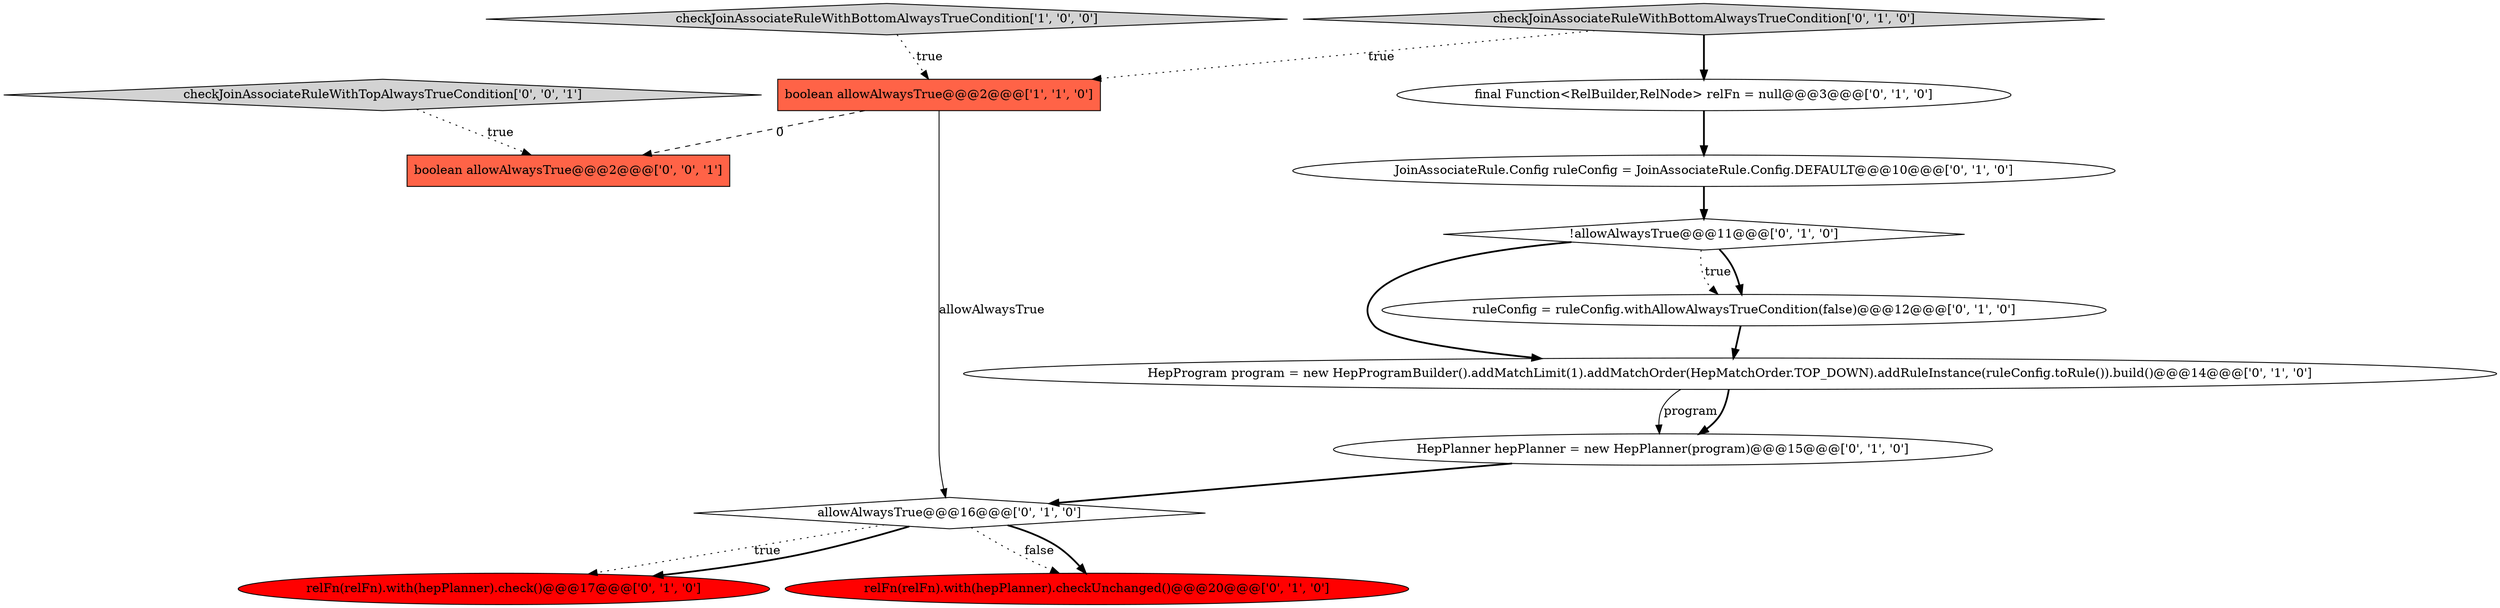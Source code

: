 digraph {
10 [style = filled, label = "final Function<RelBuilder,RelNode> relFn = null@@@3@@@['0', '1', '0']", fillcolor = white, shape = ellipse image = "AAA0AAABBB2BBB"];
5 [style = filled, label = "relFn(relFn).with(hepPlanner).check()@@@17@@@['0', '1', '0']", fillcolor = red, shape = ellipse image = "AAA1AAABBB2BBB"];
6 [style = filled, label = "relFn(relFn).with(hepPlanner).checkUnchanged()@@@20@@@['0', '1', '0']", fillcolor = red, shape = ellipse image = "AAA1AAABBB2BBB"];
12 [style = filled, label = "boolean allowAlwaysTrue@@@2@@@['0', '0', '1']", fillcolor = tomato, shape = box image = "AAA0AAABBB3BBB"];
3 [style = filled, label = "HepProgram program = new HepProgramBuilder().addMatchLimit(1).addMatchOrder(HepMatchOrder.TOP_DOWN).addRuleInstance(ruleConfig.toRule()).build()@@@14@@@['0', '1', '0']", fillcolor = white, shape = ellipse image = "AAA0AAABBB2BBB"];
7 [style = filled, label = "!allowAlwaysTrue@@@11@@@['0', '1', '0']", fillcolor = white, shape = diamond image = "AAA0AAABBB2BBB"];
4 [style = filled, label = "allowAlwaysTrue@@@16@@@['0', '1', '0']", fillcolor = white, shape = diamond image = "AAA0AAABBB2BBB"];
2 [style = filled, label = "ruleConfig = ruleConfig.withAllowAlwaysTrueCondition(false)@@@12@@@['0', '1', '0']", fillcolor = white, shape = ellipse image = "AAA0AAABBB2BBB"];
1 [style = filled, label = "boolean allowAlwaysTrue@@@2@@@['1', '1', '0']", fillcolor = tomato, shape = box image = "AAA0AAABBB1BBB"];
0 [style = filled, label = "checkJoinAssociateRuleWithBottomAlwaysTrueCondition['1', '0', '0']", fillcolor = lightgray, shape = diamond image = "AAA0AAABBB1BBB"];
8 [style = filled, label = "HepPlanner hepPlanner = new HepPlanner(program)@@@15@@@['0', '1', '0']", fillcolor = white, shape = ellipse image = "AAA0AAABBB2BBB"];
11 [style = filled, label = "checkJoinAssociateRuleWithBottomAlwaysTrueCondition['0', '1', '0']", fillcolor = lightgray, shape = diamond image = "AAA0AAABBB2BBB"];
13 [style = filled, label = "checkJoinAssociateRuleWithTopAlwaysTrueCondition['0', '0', '1']", fillcolor = lightgray, shape = diamond image = "AAA0AAABBB3BBB"];
9 [style = filled, label = "JoinAssociateRule.Config ruleConfig = JoinAssociateRule.Config.DEFAULT@@@10@@@['0', '1', '0']", fillcolor = white, shape = ellipse image = "AAA0AAABBB2BBB"];
4->5 [style = dotted, label="true"];
7->2 [style = dotted, label="true"];
1->12 [style = dashed, label="0"];
7->3 [style = bold, label=""];
10->9 [style = bold, label=""];
8->4 [style = bold, label=""];
3->8 [style = solid, label="program"];
13->12 [style = dotted, label="true"];
9->7 [style = bold, label=""];
1->4 [style = solid, label="allowAlwaysTrue"];
7->2 [style = bold, label=""];
4->5 [style = bold, label=""];
4->6 [style = dotted, label="false"];
3->8 [style = bold, label=""];
11->1 [style = dotted, label="true"];
4->6 [style = bold, label=""];
2->3 [style = bold, label=""];
11->10 [style = bold, label=""];
0->1 [style = dotted, label="true"];
}
